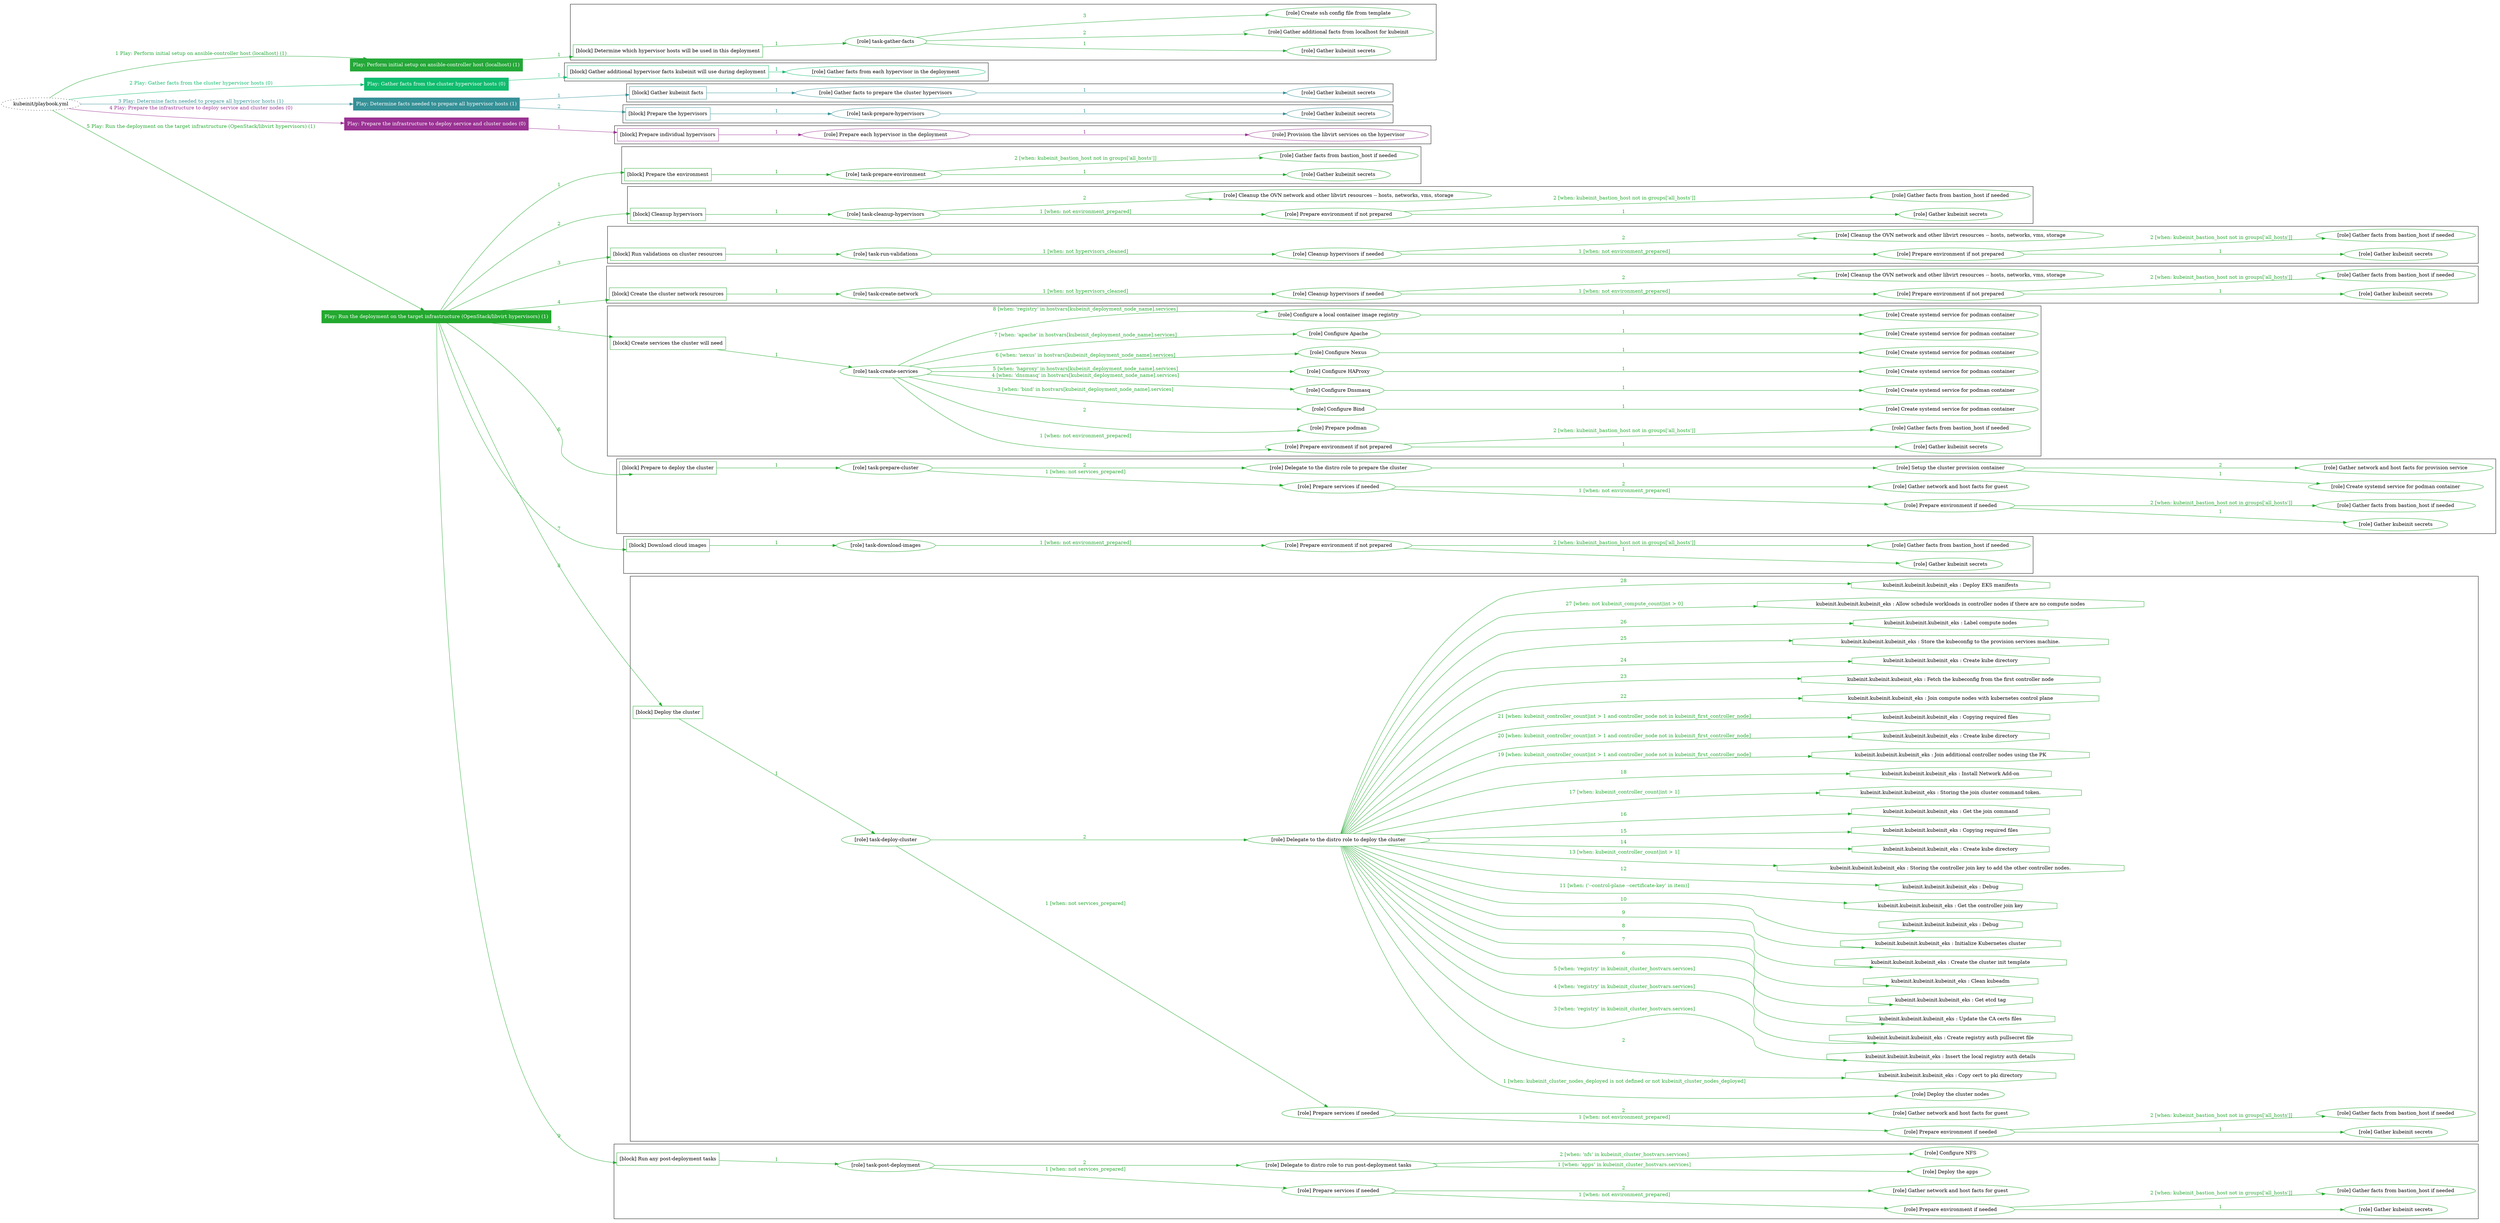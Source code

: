digraph {
	graph [concentrate=true ordering=in rankdir=LR ratio=fill]
	edge [esep=5 sep=10]
	"kubeinit/playbook.yml" [URL="/home/runner/work/kubeinit/kubeinit/kubeinit/playbook.yml" id=playbook_746a323a style=dotted]
	"kubeinit/playbook.yml" -> play_a300ea67 [label="1 Play: Perform initial setup on ansible-controller host (localhost) (1)" color="#24a838" fontcolor="#24a838" id=edge_play_a300ea67 labeltooltip="1 Play: Perform initial setup on ansible-controller host (localhost) (1)" tooltip="1 Play: Perform initial setup on ansible-controller host (localhost) (1)"]
	subgraph "Play: Perform initial setup on ansible-controller host (localhost) (1)" {
		play_a300ea67 [label="Play: Perform initial setup on ansible-controller host (localhost) (1)" URL="/home/runner/work/kubeinit/kubeinit/kubeinit/playbook.yml" color="#24a838" fontcolor="#ffffff" id=play_a300ea67 shape=box style=filled tooltip=localhost]
		play_a300ea67 -> block_5d491b5d [label=1 color="#24a838" fontcolor="#24a838" id=edge_block_5d491b5d labeltooltip=1 tooltip=1]
		subgraph cluster_block_5d491b5d {
			block_5d491b5d [label="[block] Determine which hypervisor hosts will be used in this deployment" URL="/home/runner/work/kubeinit/kubeinit/kubeinit/playbook.yml" color="#24a838" id=block_5d491b5d labeltooltip="Determine which hypervisor hosts will be used in this deployment" shape=box tooltip="Determine which hypervisor hosts will be used in this deployment"]
			block_5d491b5d -> role_4b0a0194 [label="1 " color="#24a838" fontcolor="#24a838" id=edge_role_4b0a0194 labeltooltip="1 " tooltip="1 "]
			subgraph "task-gather-facts" {
				role_4b0a0194 [label="[role] task-gather-facts" URL="/home/runner/work/kubeinit/kubeinit/kubeinit/playbook.yml" color="#24a838" id=role_4b0a0194 tooltip="task-gather-facts"]
				role_4b0a0194 -> role_3c1917cd [label="1 " color="#24a838" fontcolor="#24a838" id=edge_role_3c1917cd labeltooltip="1 " tooltip="1 "]
				subgraph "Gather kubeinit secrets" {
					role_3c1917cd [label="[role] Gather kubeinit secrets" URL="/home/runner/.ansible/collections/ansible_collections/kubeinit/kubeinit/roles/kubeinit_prepare/tasks/build_hypervisors_group.yml" color="#24a838" id=role_3c1917cd tooltip="Gather kubeinit secrets"]
				}
				role_4b0a0194 -> role_5224cc52 [label="2 " color="#24a838" fontcolor="#24a838" id=edge_role_5224cc52 labeltooltip="2 " tooltip="2 "]
				subgraph "Gather additional facts from localhost for kubeinit" {
					role_5224cc52 [label="[role] Gather additional facts from localhost for kubeinit" URL="/home/runner/.ansible/collections/ansible_collections/kubeinit/kubeinit/roles/kubeinit_prepare/tasks/build_hypervisors_group.yml" color="#24a838" id=role_5224cc52 tooltip="Gather additional facts from localhost for kubeinit"]
				}
				role_4b0a0194 -> role_1fc1bfe0 [label="3 " color="#24a838" fontcolor="#24a838" id=edge_role_1fc1bfe0 labeltooltip="3 " tooltip="3 "]
				subgraph "Create ssh config file from template" {
					role_1fc1bfe0 [label="[role] Create ssh config file from template" URL="/home/runner/.ansible/collections/ansible_collections/kubeinit/kubeinit/roles/kubeinit_prepare/tasks/build_hypervisors_group.yml" color="#24a838" id=role_1fc1bfe0 tooltip="Create ssh config file from template"]
				}
			}
		}
	}
	"kubeinit/playbook.yml" -> play_e1c4ad8a [label="2 Play: Gather facts from the cluster hypervisor hosts (0)" color="#10bc6e" fontcolor="#10bc6e" id=edge_play_e1c4ad8a labeltooltip="2 Play: Gather facts from the cluster hypervisor hosts (0)" tooltip="2 Play: Gather facts from the cluster hypervisor hosts (0)"]
	subgraph "Play: Gather facts from the cluster hypervisor hosts (0)" {
		play_e1c4ad8a [label="Play: Gather facts from the cluster hypervisor hosts (0)" URL="/home/runner/work/kubeinit/kubeinit/kubeinit/playbook.yml" color="#10bc6e" fontcolor="#ffffff" id=play_e1c4ad8a shape=box style=filled tooltip="Play: Gather facts from the cluster hypervisor hosts (0)"]
		play_e1c4ad8a -> block_bcd85cde [label=1 color="#10bc6e" fontcolor="#10bc6e" id=edge_block_bcd85cde labeltooltip=1 tooltip=1]
		subgraph cluster_block_bcd85cde {
			block_bcd85cde [label="[block] Gather additional hypervisor facts kubeinit will use during deployment" URL="/home/runner/work/kubeinit/kubeinit/kubeinit/playbook.yml" color="#10bc6e" id=block_bcd85cde labeltooltip="Gather additional hypervisor facts kubeinit will use during deployment" shape=box tooltip="Gather additional hypervisor facts kubeinit will use during deployment"]
			block_bcd85cde -> role_184caa2f [label="1 " color="#10bc6e" fontcolor="#10bc6e" id=edge_role_184caa2f labeltooltip="1 " tooltip="1 "]
			subgraph "Gather facts from each hypervisor in the deployment" {
				role_184caa2f [label="[role] Gather facts from each hypervisor in the deployment" URL="/home/runner/work/kubeinit/kubeinit/kubeinit/playbook.yml" color="#10bc6e" id=role_184caa2f tooltip="Gather facts from each hypervisor in the deployment"]
			}
		}
	}
	"kubeinit/playbook.yml" -> play_06c9a5bb [label="3 Play: Determine facts needed to prepare all hypervisor hosts (1)" color="#359197" fontcolor="#359197" id=edge_play_06c9a5bb labeltooltip="3 Play: Determine facts needed to prepare all hypervisor hosts (1)" tooltip="3 Play: Determine facts needed to prepare all hypervisor hosts (1)"]
	subgraph "Play: Determine facts needed to prepare all hypervisor hosts (1)" {
		play_06c9a5bb [label="Play: Determine facts needed to prepare all hypervisor hosts (1)" URL="/home/runner/work/kubeinit/kubeinit/kubeinit/playbook.yml" color="#359197" fontcolor="#ffffff" id=play_06c9a5bb shape=box style=filled tooltip=localhost]
		play_06c9a5bb -> block_dc3a97ef [label=1 color="#359197" fontcolor="#359197" id=edge_block_dc3a97ef labeltooltip=1 tooltip=1]
		subgraph cluster_block_dc3a97ef {
			block_dc3a97ef [label="[block] Gather kubeinit facts" URL="/home/runner/work/kubeinit/kubeinit/kubeinit/playbook.yml" color="#359197" id=block_dc3a97ef labeltooltip="Gather kubeinit facts" shape=box tooltip="Gather kubeinit facts"]
			block_dc3a97ef -> role_d7976b6c [label="1 " color="#359197" fontcolor="#359197" id=edge_role_d7976b6c labeltooltip="1 " tooltip="1 "]
			subgraph "Gather facts to prepare the cluster hypervisors" {
				role_d7976b6c [label="[role] Gather facts to prepare the cluster hypervisors" URL="/home/runner/work/kubeinit/kubeinit/kubeinit/playbook.yml" color="#359197" id=role_d7976b6c tooltip="Gather facts to prepare the cluster hypervisors"]
				role_d7976b6c -> role_2cb27401 [label="1 " color="#359197" fontcolor="#359197" id=edge_role_2cb27401 labeltooltip="1 " tooltip="1 "]
				subgraph "Gather kubeinit secrets" {
					role_2cb27401 [label="[role] Gather kubeinit secrets" URL="/home/runner/.ansible/collections/ansible_collections/kubeinit/kubeinit/roles/kubeinit_prepare/tasks/gather_kubeinit_facts.yml" color="#359197" id=role_2cb27401 tooltip="Gather kubeinit secrets"]
				}
			}
		}
		play_06c9a5bb -> block_6faeb399 [label=2 color="#359197" fontcolor="#359197" id=edge_block_6faeb399 labeltooltip=2 tooltip=2]
		subgraph cluster_block_6faeb399 {
			block_6faeb399 [label="[block] Prepare the hypervisors" URL="/home/runner/work/kubeinit/kubeinit/kubeinit/playbook.yml" color="#359197" id=block_6faeb399 labeltooltip="Prepare the hypervisors" shape=box tooltip="Prepare the hypervisors"]
			block_6faeb399 -> role_5ba8c4b2 [label="1 " color="#359197" fontcolor="#359197" id=edge_role_5ba8c4b2 labeltooltip="1 " tooltip="1 "]
			subgraph "task-prepare-hypervisors" {
				role_5ba8c4b2 [label="[role] task-prepare-hypervisors" URL="/home/runner/work/kubeinit/kubeinit/kubeinit/playbook.yml" color="#359197" id=role_5ba8c4b2 tooltip="task-prepare-hypervisors"]
				role_5ba8c4b2 -> role_901b7e77 [label="1 " color="#359197" fontcolor="#359197" id=edge_role_901b7e77 labeltooltip="1 " tooltip="1 "]
				subgraph "Gather kubeinit secrets" {
					role_901b7e77 [label="[role] Gather kubeinit secrets" URL="/home/runner/.ansible/collections/ansible_collections/kubeinit/kubeinit/roles/kubeinit_prepare/tasks/gather_kubeinit_facts.yml" color="#359197" id=role_901b7e77 tooltip="Gather kubeinit secrets"]
				}
			}
		}
	}
	"kubeinit/playbook.yml" -> play_725c4059 [label="4 Play: Prepare the infrastructure to deploy service and cluster nodes (0)" color="#9a3293" fontcolor="#9a3293" id=edge_play_725c4059 labeltooltip="4 Play: Prepare the infrastructure to deploy service and cluster nodes (0)" tooltip="4 Play: Prepare the infrastructure to deploy service and cluster nodes (0)"]
	subgraph "Play: Prepare the infrastructure to deploy service and cluster nodes (0)" {
		play_725c4059 [label="Play: Prepare the infrastructure to deploy service and cluster nodes (0)" URL="/home/runner/work/kubeinit/kubeinit/kubeinit/playbook.yml" color="#9a3293" fontcolor="#ffffff" id=play_725c4059 shape=box style=filled tooltip="Play: Prepare the infrastructure to deploy service and cluster nodes (0)"]
		play_725c4059 -> block_811678dd [label=1 color="#9a3293" fontcolor="#9a3293" id=edge_block_811678dd labeltooltip=1 tooltip=1]
		subgraph cluster_block_811678dd {
			block_811678dd [label="[block] Prepare individual hypervisors" URL="/home/runner/work/kubeinit/kubeinit/kubeinit/playbook.yml" color="#9a3293" id=block_811678dd labeltooltip="Prepare individual hypervisors" shape=box tooltip="Prepare individual hypervisors"]
			block_811678dd -> role_677197d8 [label="1 " color="#9a3293" fontcolor="#9a3293" id=edge_role_677197d8 labeltooltip="1 " tooltip="1 "]
			subgraph "Prepare each hypervisor in the deployment" {
				role_677197d8 [label="[role] Prepare each hypervisor in the deployment" URL="/home/runner/work/kubeinit/kubeinit/kubeinit/playbook.yml" color="#9a3293" id=role_677197d8 tooltip="Prepare each hypervisor in the deployment"]
				role_677197d8 -> role_4859cd60 [label="1 " color="#9a3293" fontcolor="#9a3293" id=edge_role_4859cd60 labeltooltip="1 " tooltip="1 "]
				subgraph "Provision the libvirt services on the hypervisor" {
					role_4859cd60 [label="[role] Provision the libvirt services on the hypervisor" URL="/home/runner/.ansible/collections/ansible_collections/kubeinit/kubeinit/roles/kubeinit_prepare/tasks/prepare_hypervisor.yml" color="#9a3293" id=role_4859cd60 tooltip="Provision the libvirt services on the hypervisor"]
				}
			}
		}
	}
	"kubeinit/playbook.yml" -> play_3e1e4f34 [label="5 Play: Run the deployment on the target infrastructure (OpenStack/libvirt hypervisors) (1)" color="#23a92f" fontcolor="#23a92f" id=edge_play_3e1e4f34 labeltooltip="5 Play: Run the deployment on the target infrastructure (OpenStack/libvirt hypervisors) (1)" tooltip="5 Play: Run the deployment on the target infrastructure (OpenStack/libvirt hypervisors) (1)"]
	subgraph "Play: Run the deployment on the target infrastructure (OpenStack/libvirt hypervisors) (1)" {
		play_3e1e4f34 [label="Play: Run the deployment on the target infrastructure (OpenStack/libvirt hypervisors) (1)" URL="/home/runner/work/kubeinit/kubeinit/kubeinit/playbook.yml" color="#23a92f" fontcolor="#ffffff" id=play_3e1e4f34 shape=box style=filled tooltip=localhost]
		play_3e1e4f34 -> block_1f78259b [label=1 color="#23a92f" fontcolor="#23a92f" id=edge_block_1f78259b labeltooltip=1 tooltip=1]
		subgraph cluster_block_1f78259b {
			block_1f78259b [label="[block] Prepare the environment" URL="/home/runner/work/kubeinit/kubeinit/kubeinit/playbook.yml" color="#23a92f" id=block_1f78259b labeltooltip="Prepare the environment" shape=box tooltip="Prepare the environment"]
			block_1f78259b -> role_e3faae26 [label="1 " color="#23a92f" fontcolor="#23a92f" id=edge_role_e3faae26 labeltooltip="1 " tooltip="1 "]
			subgraph "task-prepare-environment" {
				role_e3faae26 [label="[role] task-prepare-environment" URL="/home/runner/work/kubeinit/kubeinit/kubeinit/playbook.yml" color="#23a92f" id=role_e3faae26 tooltip="task-prepare-environment"]
				role_e3faae26 -> role_914880ca [label="1 " color="#23a92f" fontcolor="#23a92f" id=edge_role_914880ca labeltooltip="1 " tooltip="1 "]
				subgraph "Gather kubeinit secrets" {
					role_914880ca [label="[role] Gather kubeinit secrets" URL="/home/runner/.ansible/collections/ansible_collections/kubeinit/kubeinit/roles/kubeinit_prepare/tasks/gather_kubeinit_facts.yml" color="#23a92f" id=role_914880ca tooltip="Gather kubeinit secrets"]
				}
				role_e3faae26 -> role_8687ccd2 [label="2 [when: kubeinit_bastion_host not in groups['all_hosts']]" color="#23a92f" fontcolor="#23a92f" id=edge_role_8687ccd2 labeltooltip="2 [when: kubeinit_bastion_host not in groups['all_hosts']]" tooltip="2 [when: kubeinit_bastion_host not in groups['all_hosts']]"]
				subgraph "Gather facts from bastion_host if needed" {
					role_8687ccd2 [label="[role] Gather facts from bastion_host if needed" URL="/home/runner/.ansible/collections/ansible_collections/kubeinit/kubeinit/roles/kubeinit_prepare/tasks/main.yml" color="#23a92f" id=role_8687ccd2 tooltip="Gather facts from bastion_host if needed"]
				}
			}
		}
		play_3e1e4f34 -> block_9e914727 [label=2 color="#23a92f" fontcolor="#23a92f" id=edge_block_9e914727 labeltooltip=2 tooltip=2]
		subgraph cluster_block_9e914727 {
			block_9e914727 [label="[block] Cleanup hypervisors" URL="/home/runner/work/kubeinit/kubeinit/kubeinit/playbook.yml" color="#23a92f" id=block_9e914727 labeltooltip="Cleanup hypervisors" shape=box tooltip="Cleanup hypervisors"]
			block_9e914727 -> role_1774b829 [label="1 " color="#23a92f" fontcolor="#23a92f" id=edge_role_1774b829 labeltooltip="1 " tooltip="1 "]
			subgraph "task-cleanup-hypervisors" {
				role_1774b829 [label="[role] task-cleanup-hypervisors" URL="/home/runner/work/kubeinit/kubeinit/kubeinit/playbook.yml" color="#23a92f" id=role_1774b829 tooltip="task-cleanup-hypervisors"]
				role_1774b829 -> role_85f66c13 [label="1 [when: not environment_prepared]" color="#23a92f" fontcolor="#23a92f" id=edge_role_85f66c13 labeltooltip="1 [when: not environment_prepared]" tooltip="1 [when: not environment_prepared]"]
				subgraph "Prepare environment if not prepared" {
					role_85f66c13 [label="[role] Prepare environment if not prepared" URL="/home/runner/.ansible/collections/ansible_collections/kubeinit/kubeinit/roles/kubeinit_libvirt/tasks/cleanup_hypervisors.yml" color="#23a92f" id=role_85f66c13 tooltip="Prepare environment if not prepared"]
					role_85f66c13 -> role_9ff0539e [label="1 " color="#23a92f" fontcolor="#23a92f" id=edge_role_9ff0539e labeltooltip="1 " tooltip="1 "]
					subgraph "Gather kubeinit secrets" {
						role_9ff0539e [label="[role] Gather kubeinit secrets" URL="/home/runner/.ansible/collections/ansible_collections/kubeinit/kubeinit/roles/kubeinit_prepare/tasks/gather_kubeinit_facts.yml" color="#23a92f" id=role_9ff0539e tooltip="Gather kubeinit secrets"]
					}
					role_85f66c13 -> role_e9ded667 [label="2 [when: kubeinit_bastion_host not in groups['all_hosts']]" color="#23a92f" fontcolor="#23a92f" id=edge_role_e9ded667 labeltooltip="2 [when: kubeinit_bastion_host not in groups['all_hosts']]" tooltip="2 [when: kubeinit_bastion_host not in groups['all_hosts']]"]
					subgraph "Gather facts from bastion_host if needed" {
						role_e9ded667 [label="[role] Gather facts from bastion_host if needed" URL="/home/runner/.ansible/collections/ansible_collections/kubeinit/kubeinit/roles/kubeinit_prepare/tasks/main.yml" color="#23a92f" id=role_e9ded667 tooltip="Gather facts from bastion_host if needed"]
					}
				}
				role_1774b829 -> role_7950bc09 [label="2 " color="#23a92f" fontcolor="#23a92f" id=edge_role_7950bc09 labeltooltip="2 " tooltip="2 "]
				subgraph "Cleanup the OVN network and other libvirt resources -- hosts, networks, vms, storage" {
					role_7950bc09 [label="[role] Cleanup the OVN network and other libvirt resources -- hosts, networks, vms, storage" URL="/home/runner/.ansible/collections/ansible_collections/kubeinit/kubeinit/roles/kubeinit_libvirt/tasks/cleanup_hypervisors.yml" color="#23a92f" id=role_7950bc09 tooltip="Cleanup the OVN network and other libvirt resources -- hosts, networks, vms, storage"]
				}
			}
		}
		play_3e1e4f34 -> block_971534c6 [label=3 color="#23a92f" fontcolor="#23a92f" id=edge_block_971534c6 labeltooltip=3 tooltip=3]
		subgraph cluster_block_971534c6 {
			block_971534c6 [label="[block] Run validations on cluster resources" URL="/home/runner/work/kubeinit/kubeinit/kubeinit/playbook.yml" color="#23a92f" id=block_971534c6 labeltooltip="Run validations on cluster resources" shape=box tooltip="Run validations on cluster resources"]
			block_971534c6 -> role_bf90e08a [label="1 " color="#23a92f" fontcolor="#23a92f" id=edge_role_bf90e08a labeltooltip="1 " tooltip="1 "]
			subgraph "task-run-validations" {
				role_bf90e08a [label="[role] task-run-validations" URL="/home/runner/work/kubeinit/kubeinit/kubeinit/playbook.yml" color="#23a92f" id=role_bf90e08a tooltip="task-run-validations"]
				role_bf90e08a -> role_d5d74c63 [label="1 [when: not hypervisors_cleaned]" color="#23a92f" fontcolor="#23a92f" id=edge_role_d5d74c63 labeltooltip="1 [when: not hypervisors_cleaned]" tooltip="1 [when: not hypervisors_cleaned]"]
				subgraph "Cleanup hypervisors if needed" {
					role_d5d74c63 [label="[role] Cleanup hypervisors if needed" URL="/home/runner/.ansible/collections/ansible_collections/kubeinit/kubeinit/roles/kubeinit_validations/tasks/main.yml" color="#23a92f" id=role_d5d74c63 tooltip="Cleanup hypervisors if needed"]
					role_d5d74c63 -> role_0e574d71 [label="1 [when: not environment_prepared]" color="#23a92f" fontcolor="#23a92f" id=edge_role_0e574d71 labeltooltip="1 [when: not environment_prepared]" tooltip="1 [when: not environment_prepared]"]
					subgraph "Prepare environment if not prepared" {
						role_0e574d71 [label="[role] Prepare environment if not prepared" URL="/home/runner/.ansible/collections/ansible_collections/kubeinit/kubeinit/roles/kubeinit_libvirt/tasks/cleanup_hypervisors.yml" color="#23a92f" id=role_0e574d71 tooltip="Prepare environment if not prepared"]
						role_0e574d71 -> role_09e2b46e [label="1 " color="#23a92f" fontcolor="#23a92f" id=edge_role_09e2b46e labeltooltip="1 " tooltip="1 "]
						subgraph "Gather kubeinit secrets" {
							role_09e2b46e [label="[role] Gather kubeinit secrets" URL="/home/runner/.ansible/collections/ansible_collections/kubeinit/kubeinit/roles/kubeinit_prepare/tasks/gather_kubeinit_facts.yml" color="#23a92f" id=role_09e2b46e tooltip="Gather kubeinit secrets"]
						}
						role_0e574d71 -> role_e04991d8 [label="2 [when: kubeinit_bastion_host not in groups['all_hosts']]" color="#23a92f" fontcolor="#23a92f" id=edge_role_e04991d8 labeltooltip="2 [when: kubeinit_bastion_host not in groups['all_hosts']]" tooltip="2 [when: kubeinit_bastion_host not in groups['all_hosts']]"]
						subgraph "Gather facts from bastion_host if needed" {
							role_e04991d8 [label="[role] Gather facts from bastion_host if needed" URL="/home/runner/.ansible/collections/ansible_collections/kubeinit/kubeinit/roles/kubeinit_prepare/tasks/main.yml" color="#23a92f" id=role_e04991d8 tooltip="Gather facts from bastion_host if needed"]
						}
					}
					role_d5d74c63 -> role_79f20612 [label="2 " color="#23a92f" fontcolor="#23a92f" id=edge_role_79f20612 labeltooltip="2 " tooltip="2 "]
					subgraph "Cleanup the OVN network and other libvirt resources -- hosts, networks, vms, storage" {
						role_79f20612 [label="[role] Cleanup the OVN network and other libvirt resources -- hosts, networks, vms, storage" URL="/home/runner/.ansible/collections/ansible_collections/kubeinit/kubeinit/roles/kubeinit_libvirt/tasks/cleanup_hypervisors.yml" color="#23a92f" id=role_79f20612 tooltip="Cleanup the OVN network and other libvirt resources -- hosts, networks, vms, storage"]
					}
				}
			}
		}
		play_3e1e4f34 -> block_6cf90684 [label=4 color="#23a92f" fontcolor="#23a92f" id=edge_block_6cf90684 labeltooltip=4 tooltip=4]
		subgraph cluster_block_6cf90684 {
			block_6cf90684 [label="[block] Create the cluster network resources" URL="/home/runner/work/kubeinit/kubeinit/kubeinit/playbook.yml" color="#23a92f" id=block_6cf90684 labeltooltip="Create the cluster network resources" shape=box tooltip="Create the cluster network resources"]
			block_6cf90684 -> role_3c81f372 [label="1 " color="#23a92f" fontcolor="#23a92f" id=edge_role_3c81f372 labeltooltip="1 " tooltip="1 "]
			subgraph "task-create-network" {
				role_3c81f372 [label="[role] task-create-network" URL="/home/runner/work/kubeinit/kubeinit/kubeinit/playbook.yml" color="#23a92f" id=role_3c81f372 tooltip="task-create-network"]
				role_3c81f372 -> role_eb5cea1e [label="1 [when: not hypervisors_cleaned]" color="#23a92f" fontcolor="#23a92f" id=edge_role_eb5cea1e labeltooltip="1 [when: not hypervisors_cleaned]" tooltip="1 [when: not hypervisors_cleaned]"]
				subgraph "Cleanup hypervisors if needed" {
					role_eb5cea1e [label="[role] Cleanup hypervisors if needed" URL="/home/runner/.ansible/collections/ansible_collections/kubeinit/kubeinit/roles/kubeinit_libvirt/tasks/create_network.yml" color="#23a92f" id=role_eb5cea1e tooltip="Cleanup hypervisors if needed"]
					role_eb5cea1e -> role_31cf104b [label="1 [when: not environment_prepared]" color="#23a92f" fontcolor="#23a92f" id=edge_role_31cf104b labeltooltip="1 [when: not environment_prepared]" tooltip="1 [when: not environment_prepared]"]
					subgraph "Prepare environment if not prepared" {
						role_31cf104b [label="[role] Prepare environment if not prepared" URL="/home/runner/.ansible/collections/ansible_collections/kubeinit/kubeinit/roles/kubeinit_libvirt/tasks/cleanup_hypervisors.yml" color="#23a92f" id=role_31cf104b tooltip="Prepare environment if not prepared"]
						role_31cf104b -> role_b45deaff [label="1 " color="#23a92f" fontcolor="#23a92f" id=edge_role_b45deaff labeltooltip="1 " tooltip="1 "]
						subgraph "Gather kubeinit secrets" {
							role_b45deaff [label="[role] Gather kubeinit secrets" URL="/home/runner/.ansible/collections/ansible_collections/kubeinit/kubeinit/roles/kubeinit_prepare/tasks/gather_kubeinit_facts.yml" color="#23a92f" id=role_b45deaff tooltip="Gather kubeinit secrets"]
						}
						role_31cf104b -> role_4c3666cb [label="2 [when: kubeinit_bastion_host not in groups['all_hosts']]" color="#23a92f" fontcolor="#23a92f" id=edge_role_4c3666cb labeltooltip="2 [when: kubeinit_bastion_host not in groups['all_hosts']]" tooltip="2 [when: kubeinit_bastion_host not in groups['all_hosts']]"]
						subgraph "Gather facts from bastion_host if needed" {
							role_4c3666cb [label="[role] Gather facts from bastion_host if needed" URL="/home/runner/.ansible/collections/ansible_collections/kubeinit/kubeinit/roles/kubeinit_prepare/tasks/main.yml" color="#23a92f" id=role_4c3666cb tooltip="Gather facts from bastion_host if needed"]
						}
					}
					role_eb5cea1e -> role_ed750903 [label="2 " color="#23a92f" fontcolor="#23a92f" id=edge_role_ed750903 labeltooltip="2 " tooltip="2 "]
					subgraph "Cleanup the OVN network and other libvirt resources -- hosts, networks, vms, storage" {
						role_ed750903 [label="[role] Cleanup the OVN network and other libvirt resources -- hosts, networks, vms, storage" URL="/home/runner/.ansible/collections/ansible_collections/kubeinit/kubeinit/roles/kubeinit_libvirt/tasks/cleanup_hypervisors.yml" color="#23a92f" id=role_ed750903 tooltip="Cleanup the OVN network and other libvirt resources -- hosts, networks, vms, storage"]
					}
				}
			}
		}
		play_3e1e4f34 -> block_aed5ee37 [label=5 color="#23a92f" fontcolor="#23a92f" id=edge_block_aed5ee37 labeltooltip=5 tooltip=5]
		subgraph cluster_block_aed5ee37 {
			block_aed5ee37 [label="[block] Create services the cluster will need" URL="/home/runner/work/kubeinit/kubeinit/kubeinit/playbook.yml" color="#23a92f" id=block_aed5ee37 labeltooltip="Create services the cluster will need" shape=box tooltip="Create services the cluster will need"]
			block_aed5ee37 -> role_c24ee0a9 [label="1 " color="#23a92f" fontcolor="#23a92f" id=edge_role_c24ee0a9 labeltooltip="1 " tooltip="1 "]
			subgraph "task-create-services" {
				role_c24ee0a9 [label="[role] task-create-services" URL="/home/runner/work/kubeinit/kubeinit/kubeinit/playbook.yml" color="#23a92f" id=role_c24ee0a9 tooltip="task-create-services"]
				role_c24ee0a9 -> role_20cab054 [label="1 [when: not environment_prepared]" color="#23a92f" fontcolor="#23a92f" id=edge_role_20cab054 labeltooltip="1 [when: not environment_prepared]" tooltip="1 [when: not environment_prepared]"]
				subgraph "Prepare environment if not prepared" {
					role_20cab054 [label="[role] Prepare environment if not prepared" URL="/home/runner/.ansible/collections/ansible_collections/kubeinit/kubeinit/roles/kubeinit_services/tasks/main.yml" color="#23a92f" id=role_20cab054 tooltip="Prepare environment if not prepared"]
					role_20cab054 -> role_5704df9a [label="1 " color="#23a92f" fontcolor="#23a92f" id=edge_role_5704df9a labeltooltip="1 " tooltip="1 "]
					subgraph "Gather kubeinit secrets" {
						role_5704df9a [label="[role] Gather kubeinit secrets" URL="/home/runner/.ansible/collections/ansible_collections/kubeinit/kubeinit/roles/kubeinit_prepare/tasks/gather_kubeinit_facts.yml" color="#23a92f" id=role_5704df9a tooltip="Gather kubeinit secrets"]
					}
					role_20cab054 -> role_d7593384 [label="2 [when: kubeinit_bastion_host not in groups['all_hosts']]" color="#23a92f" fontcolor="#23a92f" id=edge_role_d7593384 labeltooltip="2 [when: kubeinit_bastion_host not in groups['all_hosts']]" tooltip="2 [when: kubeinit_bastion_host not in groups['all_hosts']]"]
					subgraph "Gather facts from bastion_host if needed" {
						role_d7593384 [label="[role] Gather facts from bastion_host if needed" URL="/home/runner/.ansible/collections/ansible_collections/kubeinit/kubeinit/roles/kubeinit_prepare/tasks/main.yml" color="#23a92f" id=role_d7593384 tooltip="Gather facts from bastion_host if needed"]
					}
				}
				role_c24ee0a9 -> role_d643e0b0 [label="2 " color="#23a92f" fontcolor="#23a92f" id=edge_role_d643e0b0 labeltooltip="2 " tooltip="2 "]
				subgraph "Prepare podman" {
					role_d643e0b0 [label="[role] Prepare podman" URL="/home/runner/.ansible/collections/ansible_collections/kubeinit/kubeinit/roles/kubeinit_services/tasks/00_create_service_pod.yml" color="#23a92f" id=role_d643e0b0 tooltip="Prepare podman"]
				}
				role_c24ee0a9 -> role_f3a48f07 [label="3 [when: 'bind' in hostvars[kubeinit_deployment_node_name].services]" color="#23a92f" fontcolor="#23a92f" id=edge_role_f3a48f07 labeltooltip="3 [when: 'bind' in hostvars[kubeinit_deployment_node_name].services]" tooltip="3 [when: 'bind' in hostvars[kubeinit_deployment_node_name].services]"]
				subgraph "Configure Bind" {
					role_f3a48f07 [label="[role] Configure Bind" URL="/home/runner/.ansible/collections/ansible_collections/kubeinit/kubeinit/roles/kubeinit_services/tasks/start_services_containers.yml" color="#23a92f" id=role_f3a48f07 tooltip="Configure Bind"]
					role_f3a48f07 -> role_fc9f4311 [label="1 " color="#23a92f" fontcolor="#23a92f" id=edge_role_fc9f4311 labeltooltip="1 " tooltip="1 "]
					subgraph "Create systemd service for podman container" {
						role_fc9f4311 [label="[role] Create systemd service for podman container" URL="/home/runner/.ansible/collections/ansible_collections/kubeinit/kubeinit/roles/kubeinit_bind/tasks/main.yml" color="#23a92f" id=role_fc9f4311 tooltip="Create systemd service for podman container"]
					}
				}
				role_c24ee0a9 -> role_ba742183 [label="4 [when: 'dnsmasq' in hostvars[kubeinit_deployment_node_name].services]" color="#23a92f" fontcolor="#23a92f" id=edge_role_ba742183 labeltooltip="4 [when: 'dnsmasq' in hostvars[kubeinit_deployment_node_name].services]" tooltip="4 [when: 'dnsmasq' in hostvars[kubeinit_deployment_node_name].services]"]
				subgraph "Configure Dnsmasq" {
					role_ba742183 [label="[role] Configure Dnsmasq" URL="/home/runner/.ansible/collections/ansible_collections/kubeinit/kubeinit/roles/kubeinit_services/tasks/start_services_containers.yml" color="#23a92f" id=role_ba742183 tooltip="Configure Dnsmasq"]
					role_ba742183 -> role_017739c0 [label="1 " color="#23a92f" fontcolor="#23a92f" id=edge_role_017739c0 labeltooltip="1 " tooltip="1 "]
					subgraph "Create systemd service for podman container" {
						role_017739c0 [label="[role] Create systemd service for podman container" URL="/home/runner/.ansible/collections/ansible_collections/kubeinit/kubeinit/roles/kubeinit_dnsmasq/tasks/main.yml" color="#23a92f" id=role_017739c0 tooltip="Create systemd service for podman container"]
					}
				}
				role_c24ee0a9 -> role_f4aeae4a [label="5 [when: 'haproxy' in hostvars[kubeinit_deployment_node_name].services]" color="#23a92f" fontcolor="#23a92f" id=edge_role_f4aeae4a labeltooltip="5 [when: 'haproxy' in hostvars[kubeinit_deployment_node_name].services]" tooltip="5 [when: 'haproxy' in hostvars[kubeinit_deployment_node_name].services]"]
				subgraph "Configure HAProxy" {
					role_f4aeae4a [label="[role] Configure HAProxy" URL="/home/runner/.ansible/collections/ansible_collections/kubeinit/kubeinit/roles/kubeinit_services/tasks/start_services_containers.yml" color="#23a92f" id=role_f4aeae4a tooltip="Configure HAProxy"]
					role_f4aeae4a -> role_9ebd9088 [label="1 " color="#23a92f" fontcolor="#23a92f" id=edge_role_9ebd9088 labeltooltip="1 " tooltip="1 "]
					subgraph "Create systemd service for podman container" {
						role_9ebd9088 [label="[role] Create systemd service for podman container" URL="/home/runner/.ansible/collections/ansible_collections/kubeinit/kubeinit/roles/kubeinit_haproxy/tasks/main.yml" color="#23a92f" id=role_9ebd9088 tooltip="Create systemd service for podman container"]
					}
				}
				role_c24ee0a9 -> role_0553dde5 [label="6 [when: 'nexus' in hostvars[kubeinit_deployment_node_name].services]" color="#23a92f" fontcolor="#23a92f" id=edge_role_0553dde5 labeltooltip="6 [when: 'nexus' in hostvars[kubeinit_deployment_node_name].services]" tooltip="6 [when: 'nexus' in hostvars[kubeinit_deployment_node_name].services]"]
				subgraph "Configure Nexus" {
					role_0553dde5 [label="[role] Configure Nexus" URL="/home/runner/.ansible/collections/ansible_collections/kubeinit/kubeinit/roles/kubeinit_services/tasks/start_services_containers.yml" color="#23a92f" id=role_0553dde5 tooltip="Configure Nexus"]
					role_0553dde5 -> role_fbc4113d [label="1 " color="#23a92f" fontcolor="#23a92f" id=edge_role_fbc4113d labeltooltip="1 " tooltip="1 "]
					subgraph "Create systemd service for podman container" {
						role_fbc4113d [label="[role] Create systemd service for podman container" URL="/home/runner/.ansible/collections/ansible_collections/kubeinit/kubeinit/roles/kubeinit_nexus/tasks/main.yml" color="#23a92f" id=role_fbc4113d tooltip="Create systemd service for podman container"]
					}
				}
				role_c24ee0a9 -> role_914d6386 [label="7 [when: 'apache' in hostvars[kubeinit_deployment_node_name].services]" color="#23a92f" fontcolor="#23a92f" id=edge_role_914d6386 labeltooltip="7 [when: 'apache' in hostvars[kubeinit_deployment_node_name].services]" tooltip="7 [when: 'apache' in hostvars[kubeinit_deployment_node_name].services]"]
				subgraph "Configure Apache" {
					role_914d6386 [label="[role] Configure Apache" URL="/home/runner/.ansible/collections/ansible_collections/kubeinit/kubeinit/roles/kubeinit_services/tasks/start_services_containers.yml" color="#23a92f" id=role_914d6386 tooltip="Configure Apache"]
					role_914d6386 -> role_d851abf0 [label="1 " color="#23a92f" fontcolor="#23a92f" id=edge_role_d851abf0 labeltooltip="1 " tooltip="1 "]
					subgraph "Create systemd service for podman container" {
						role_d851abf0 [label="[role] Create systemd service for podman container" URL="/home/runner/.ansible/collections/ansible_collections/kubeinit/kubeinit/roles/kubeinit_apache/tasks/main.yml" color="#23a92f" id=role_d851abf0 tooltip="Create systemd service for podman container"]
					}
				}
				role_c24ee0a9 -> role_15a23b6c [label="8 [when: 'registry' in hostvars[kubeinit_deployment_node_name].services]" color="#23a92f" fontcolor="#23a92f" id=edge_role_15a23b6c labeltooltip="8 [when: 'registry' in hostvars[kubeinit_deployment_node_name].services]" tooltip="8 [when: 'registry' in hostvars[kubeinit_deployment_node_name].services]"]
				subgraph "Configure a local container image registry" {
					role_15a23b6c [label="[role] Configure a local container image registry" URL="/home/runner/.ansible/collections/ansible_collections/kubeinit/kubeinit/roles/kubeinit_services/tasks/start_services_containers.yml" color="#23a92f" id=role_15a23b6c tooltip="Configure a local container image registry"]
					role_15a23b6c -> role_498f7db2 [label="1 " color="#23a92f" fontcolor="#23a92f" id=edge_role_498f7db2 labeltooltip="1 " tooltip="1 "]
					subgraph "Create systemd service for podman container" {
						role_498f7db2 [label="[role] Create systemd service for podman container" URL="/home/runner/.ansible/collections/ansible_collections/kubeinit/kubeinit/roles/kubeinit_registry/tasks/main.yml" color="#23a92f" id=role_498f7db2 tooltip="Create systemd service for podman container"]
					}
				}
			}
		}
		play_3e1e4f34 -> block_bc8b844f [label=6 color="#23a92f" fontcolor="#23a92f" id=edge_block_bc8b844f labeltooltip=6 tooltip=6]
		subgraph cluster_block_bc8b844f {
			block_bc8b844f [label="[block] Prepare to deploy the cluster" URL="/home/runner/work/kubeinit/kubeinit/kubeinit/playbook.yml" color="#23a92f" id=block_bc8b844f labeltooltip="Prepare to deploy the cluster" shape=box tooltip="Prepare to deploy the cluster"]
			block_bc8b844f -> role_7762d462 [label="1 " color="#23a92f" fontcolor="#23a92f" id=edge_role_7762d462 labeltooltip="1 " tooltip="1 "]
			subgraph "task-prepare-cluster" {
				role_7762d462 [label="[role] task-prepare-cluster" URL="/home/runner/work/kubeinit/kubeinit/kubeinit/playbook.yml" color="#23a92f" id=role_7762d462 tooltip="task-prepare-cluster"]
				role_7762d462 -> role_fd695519 [label="1 [when: not services_prepared]" color="#23a92f" fontcolor="#23a92f" id=edge_role_fd695519 labeltooltip="1 [when: not services_prepared]" tooltip="1 [when: not services_prepared]"]
				subgraph "Prepare services if needed" {
					role_fd695519 [label="[role] Prepare services if needed" URL="/home/runner/.ansible/collections/ansible_collections/kubeinit/kubeinit/roles/kubeinit_prepare/tasks/prepare_cluster.yml" color="#23a92f" id=role_fd695519 tooltip="Prepare services if needed"]
					role_fd695519 -> role_b3a51bd5 [label="1 [when: not environment_prepared]" color="#23a92f" fontcolor="#23a92f" id=edge_role_b3a51bd5 labeltooltip="1 [when: not environment_prepared]" tooltip="1 [when: not environment_prepared]"]
					subgraph "Prepare environment if needed" {
						role_b3a51bd5 [label="[role] Prepare environment if needed" URL="/home/runner/.ansible/collections/ansible_collections/kubeinit/kubeinit/roles/kubeinit_services/tasks/prepare_services.yml" color="#23a92f" id=role_b3a51bd5 tooltip="Prepare environment if needed"]
						role_b3a51bd5 -> role_5a4882b8 [label="1 " color="#23a92f" fontcolor="#23a92f" id=edge_role_5a4882b8 labeltooltip="1 " tooltip="1 "]
						subgraph "Gather kubeinit secrets" {
							role_5a4882b8 [label="[role] Gather kubeinit secrets" URL="/home/runner/.ansible/collections/ansible_collections/kubeinit/kubeinit/roles/kubeinit_prepare/tasks/gather_kubeinit_facts.yml" color="#23a92f" id=role_5a4882b8 tooltip="Gather kubeinit secrets"]
						}
						role_b3a51bd5 -> role_6b794b78 [label="2 [when: kubeinit_bastion_host not in groups['all_hosts']]" color="#23a92f" fontcolor="#23a92f" id=edge_role_6b794b78 labeltooltip="2 [when: kubeinit_bastion_host not in groups['all_hosts']]" tooltip="2 [when: kubeinit_bastion_host not in groups['all_hosts']]"]
						subgraph "Gather facts from bastion_host if needed" {
							role_6b794b78 [label="[role] Gather facts from bastion_host if needed" URL="/home/runner/.ansible/collections/ansible_collections/kubeinit/kubeinit/roles/kubeinit_prepare/tasks/main.yml" color="#23a92f" id=role_6b794b78 tooltip="Gather facts from bastion_host if needed"]
						}
					}
					role_fd695519 -> role_b1432204 [label="2 " color="#23a92f" fontcolor="#23a92f" id=edge_role_b1432204 labeltooltip="2 " tooltip="2 "]
					subgraph "Gather network and host facts for guest" {
						role_b1432204 [label="[role] Gather network and host facts for guest" URL="/home/runner/.ansible/collections/ansible_collections/kubeinit/kubeinit/roles/kubeinit_services/tasks/prepare_services.yml" color="#23a92f" id=role_b1432204 tooltip="Gather network and host facts for guest"]
					}
				}
				role_7762d462 -> role_78a6eaae [label="2 " color="#23a92f" fontcolor="#23a92f" id=edge_role_78a6eaae labeltooltip="2 " tooltip="2 "]
				subgraph "Delegate to the distro role to prepare the cluster" {
					role_78a6eaae [label="[role] Delegate to the distro role to prepare the cluster" URL="/home/runner/.ansible/collections/ansible_collections/kubeinit/kubeinit/roles/kubeinit_prepare/tasks/prepare_cluster.yml" color="#23a92f" id=role_78a6eaae tooltip="Delegate to the distro role to prepare the cluster"]
					role_78a6eaae -> role_ae17af8e [label="1 " color="#23a92f" fontcolor="#23a92f" id=edge_role_ae17af8e labeltooltip="1 " tooltip="1 "]
					subgraph "Setup the cluster provision container" {
						role_ae17af8e [label="[role] Setup the cluster provision container" URL="/home/runner/.ansible/collections/ansible_collections/kubeinit/kubeinit/roles/kubeinit_eks/tasks/prepare_cluster.yml" color="#23a92f" id=role_ae17af8e tooltip="Setup the cluster provision container"]
						role_ae17af8e -> role_22212f39 [label="1 " color="#23a92f" fontcolor="#23a92f" id=edge_role_22212f39 labeltooltip="1 " tooltip="1 "]
						subgraph "Create systemd service for podman container" {
							role_22212f39 [label="[role] Create systemd service for podman container" URL="/home/runner/.ansible/collections/ansible_collections/kubeinit/kubeinit/roles/kubeinit_services/tasks/create_provision_container.yml" color="#23a92f" id=role_22212f39 tooltip="Create systemd service for podman container"]
						}
						role_ae17af8e -> role_ae96ff94 [label="2 " color="#23a92f" fontcolor="#23a92f" id=edge_role_ae96ff94 labeltooltip="2 " tooltip="2 "]
						subgraph "Gather network and host facts for provision service" {
							role_ae96ff94 [label="[role] Gather network and host facts for provision service" URL="/home/runner/.ansible/collections/ansible_collections/kubeinit/kubeinit/roles/kubeinit_services/tasks/create_provision_container.yml" color="#23a92f" id=role_ae96ff94 tooltip="Gather network and host facts for provision service"]
						}
					}
				}
			}
		}
		play_3e1e4f34 -> block_22594071 [label=7 color="#23a92f" fontcolor="#23a92f" id=edge_block_22594071 labeltooltip=7 tooltip=7]
		subgraph cluster_block_22594071 {
			block_22594071 [label="[block] Download cloud images" URL="/home/runner/work/kubeinit/kubeinit/kubeinit/playbook.yml" color="#23a92f" id=block_22594071 labeltooltip="Download cloud images" shape=box tooltip="Download cloud images"]
			block_22594071 -> role_1502d800 [label="1 " color="#23a92f" fontcolor="#23a92f" id=edge_role_1502d800 labeltooltip="1 " tooltip="1 "]
			subgraph "task-download-images" {
				role_1502d800 [label="[role] task-download-images" URL="/home/runner/work/kubeinit/kubeinit/kubeinit/playbook.yml" color="#23a92f" id=role_1502d800 tooltip="task-download-images"]
				role_1502d800 -> role_6c41e341 [label="1 [when: not environment_prepared]" color="#23a92f" fontcolor="#23a92f" id=edge_role_6c41e341 labeltooltip="1 [when: not environment_prepared]" tooltip="1 [when: not environment_prepared]"]
				subgraph "Prepare environment if not prepared" {
					role_6c41e341 [label="[role] Prepare environment if not prepared" URL="/home/runner/.ansible/collections/ansible_collections/kubeinit/kubeinit/roles/kubeinit_libvirt/tasks/download_cloud_images.yml" color="#23a92f" id=role_6c41e341 tooltip="Prepare environment if not prepared"]
					role_6c41e341 -> role_74c008de [label="1 " color="#23a92f" fontcolor="#23a92f" id=edge_role_74c008de labeltooltip="1 " tooltip="1 "]
					subgraph "Gather kubeinit secrets" {
						role_74c008de [label="[role] Gather kubeinit secrets" URL="/home/runner/.ansible/collections/ansible_collections/kubeinit/kubeinit/roles/kubeinit_prepare/tasks/gather_kubeinit_facts.yml" color="#23a92f" id=role_74c008de tooltip="Gather kubeinit secrets"]
					}
					role_6c41e341 -> role_762230e3 [label="2 [when: kubeinit_bastion_host not in groups['all_hosts']]" color="#23a92f" fontcolor="#23a92f" id=edge_role_762230e3 labeltooltip="2 [when: kubeinit_bastion_host not in groups['all_hosts']]" tooltip="2 [when: kubeinit_bastion_host not in groups['all_hosts']]"]
					subgraph "Gather facts from bastion_host if needed" {
						role_762230e3 [label="[role] Gather facts from bastion_host if needed" URL="/home/runner/.ansible/collections/ansible_collections/kubeinit/kubeinit/roles/kubeinit_prepare/tasks/main.yml" color="#23a92f" id=role_762230e3 tooltip="Gather facts from bastion_host if needed"]
					}
				}
			}
		}
		play_3e1e4f34 -> block_f8fcb0f8 [label=8 color="#23a92f" fontcolor="#23a92f" id=edge_block_f8fcb0f8 labeltooltip=8 tooltip=8]
		subgraph cluster_block_f8fcb0f8 {
			block_f8fcb0f8 [label="[block] Deploy the cluster" URL="/home/runner/work/kubeinit/kubeinit/kubeinit/playbook.yml" color="#23a92f" id=block_f8fcb0f8 labeltooltip="Deploy the cluster" shape=box tooltip="Deploy the cluster"]
			block_f8fcb0f8 -> role_0ba3cc82 [label="1 " color="#23a92f" fontcolor="#23a92f" id=edge_role_0ba3cc82 labeltooltip="1 " tooltip="1 "]
			subgraph "task-deploy-cluster" {
				role_0ba3cc82 [label="[role] task-deploy-cluster" URL="/home/runner/work/kubeinit/kubeinit/kubeinit/playbook.yml" color="#23a92f" id=role_0ba3cc82 tooltip="task-deploy-cluster"]
				role_0ba3cc82 -> role_a9322160 [label="1 [when: not services_prepared]" color="#23a92f" fontcolor="#23a92f" id=edge_role_a9322160 labeltooltip="1 [when: not services_prepared]" tooltip="1 [when: not services_prepared]"]
				subgraph "Prepare services if needed" {
					role_a9322160 [label="[role] Prepare services if needed" URL="/home/runner/.ansible/collections/ansible_collections/kubeinit/kubeinit/roles/kubeinit_prepare/tasks/deploy_cluster.yml" color="#23a92f" id=role_a9322160 tooltip="Prepare services if needed"]
					role_a9322160 -> role_9c5dffbf [label="1 [when: not environment_prepared]" color="#23a92f" fontcolor="#23a92f" id=edge_role_9c5dffbf labeltooltip="1 [when: not environment_prepared]" tooltip="1 [when: not environment_prepared]"]
					subgraph "Prepare environment if needed" {
						role_9c5dffbf [label="[role] Prepare environment if needed" URL="/home/runner/.ansible/collections/ansible_collections/kubeinit/kubeinit/roles/kubeinit_services/tasks/prepare_services.yml" color="#23a92f" id=role_9c5dffbf tooltip="Prepare environment if needed"]
						role_9c5dffbf -> role_ba10e3f1 [label="1 " color="#23a92f" fontcolor="#23a92f" id=edge_role_ba10e3f1 labeltooltip="1 " tooltip="1 "]
						subgraph "Gather kubeinit secrets" {
							role_ba10e3f1 [label="[role] Gather kubeinit secrets" URL="/home/runner/.ansible/collections/ansible_collections/kubeinit/kubeinit/roles/kubeinit_prepare/tasks/gather_kubeinit_facts.yml" color="#23a92f" id=role_ba10e3f1 tooltip="Gather kubeinit secrets"]
						}
						role_9c5dffbf -> role_53fef77a [label="2 [when: kubeinit_bastion_host not in groups['all_hosts']]" color="#23a92f" fontcolor="#23a92f" id=edge_role_53fef77a labeltooltip="2 [when: kubeinit_bastion_host not in groups['all_hosts']]" tooltip="2 [when: kubeinit_bastion_host not in groups['all_hosts']]"]
						subgraph "Gather facts from bastion_host if needed" {
							role_53fef77a [label="[role] Gather facts from bastion_host if needed" URL="/home/runner/.ansible/collections/ansible_collections/kubeinit/kubeinit/roles/kubeinit_prepare/tasks/main.yml" color="#23a92f" id=role_53fef77a tooltip="Gather facts from bastion_host if needed"]
						}
					}
					role_a9322160 -> role_92f1136e [label="2 " color="#23a92f" fontcolor="#23a92f" id=edge_role_92f1136e labeltooltip="2 " tooltip="2 "]
					subgraph "Gather network and host facts for guest" {
						role_92f1136e [label="[role] Gather network and host facts for guest" URL="/home/runner/.ansible/collections/ansible_collections/kubeinit/kubeinit/roles/kubeinit_services/tasks/prepare_services.yml" color="#23a92f" id=role_92f1136e tooltip="Gather network and host facts for guest"]
					}
				}
				role_0ba3cc82 -> role_c8f10582 [label="2 " color="#23a92f" fontcolor="#23a92f" id=edge_role_c8f10582 labeltooltip="2 " tooltip="2 "]
				subgraph "Delegate to the distro role to deploy the cluster" {
					role_c8f10582 [label="[role] Delegate to the distro role to deploy the cluster" URL="/home/runner/.ansible/collections/ansible_collections/kubeinit/kubeinit/roles/kubeinit_prepare/tasks/deploy_cluster.yml" color="#23a92f" id=role_c8f10582 tooltip="Delegate to the distro role to deploy the cluster"]
					role_c8f10582 -> role_91a1af0e [label="1 [when: kubeinit_cluster_nodes_deployed is not defined or not kubeinit_cluster_nodes_deployed]" color="#23a92f" fontcolor="#23a92f" id=edge_role_91a1af0e labeltooltip="1 [when: kubeinit_cluster_nodes_deployed is not defined or not kubeinit_cluster_nodes_deployed]" tooltip="1 [when: kubeinit_cluster_nodes_deployed is not defined or not kubeinit_cluster_nodes_deployed]"]
					subgraph "Deploy the cluster nodes" {
						role_91a1af0e [label="[role] Deploy the cluster nodes" URL="/home/runner/.ansible/collections/ansible_collections/kubeinit/kubeinit/roles/kubeinit_eks/tasks/main.yml" color="#23a92f" id=role_91a1af0e tooltip="Deploy the cluster nodes"]
					}
					task_793de072 [label="kubeinit.kubeinit.kubeinit_eks : Copy cert to pki directory" URL="/home/runner/.ansible/collections/ansible_collections/kubeinit/kubeinit/roles/kubeinit_eks/tasks/main.yml" color="#23a92f" id=task_793de072 shape=octagon tooltip="kubeinit.kubeinit.kubeinit_eks : Copy cert to pki directory"]
					role_c8f10582 -> task_793de072 [label="2 " color="#23a92f" fontcolor="#23a92f" id=edge_task_793de072 labeltooltip="2 " tooltip="2 "]
					task_e29e744b [label="kubeinit.kubeinit.kubeinit_eks : Insert the local registry auth details" URL="/home/runner/.ansible/collections/ansible_collections/kubeinit/kubeinit/roles/kubeinit_eks/tasks/main.yml" color="#23a92f" id=task_e29e744b shape=octagon tooltip="kubeinit.kubeinit.kubeinit_eks : Insert the local registry auth details"]
					role_c8f10582 -> task_e29e744b [label="3 [when: 'registry' in kubeinit_cluster_hostvars.services]" color="#23a92f" fontcolor="#23a92f" id=edge_task_e29e744b labeltooltip="3 [when: 'registry' in kubeinit_cluster_hostvars.services]" tooltip="3 [when: 'registry' in kubeinit_cluster_hostvars.services]"]
					task_15f0251e [label="kubeinit.kubeinit.kubeinit_eks : Create registry auth pullsecret file" URL="/home/runner/.ansible/collections/ansible_collections/kubeinit/kubeinit/roles/kubeinit_eks/tasks/main.yml" color="#23a92f" id=task_15f0251e shape=octagon tooltip="kubeinit.kubeinit.kubeinit_eks : Create registry auth pullsecret file"]
					role_c8f10582 -> task_15f0251e [label="4 [when: 'registry' in kubeinit_cluster_hostvars.services]" color="#23a92f" fontcolor="#23a92f" id=edge_task_15f0251e labeltooltip="4 [when: 'registry' in kubeinit_cluster_hostvars.services]" tooltip="4 [when: 'registry' in kubeinit_cluster_hostvars.services]"]
					task_18482a14 [label="kubeinit.kubeinit.kubeinit_eks : Update the CA certs files" URL="/home/runner/.ansible/collections/ansible_collections/kubeinit/kubeinit/roles/kubeinit_eks/tasks/main.yml" color="#23a92f" id=task_18482a14 shape=octagon tooltip="kubeinit.kubeinit.kubeinit_eks : Update the CA certs files"]
					role_c8f10582 -> task_18482a14 [label="5 [when: 'registry' in kubeinit_cluster_hostvars.services]" color="#23a92f" fontcolor="#23a92f" id=edge_task_18482a14 labeltooltip="5 [when: 'registry' in kubeinit_cluster_hostvars.services]" tooltip="5 [when: 'registry' in kubeinit_cluster_hostvars.services]"]
					task_c75853c8 [label="kubeinit.kubeinit.kubeinit_eks : Get etcd tag" URL="/home/runner/.ansible/collections/ansible_collections/kubeinit/kubeinit/roles/kubeinit_eks/tasks/main.yml" color="#23a92f" id=task_c75853c8 shape=octagon tooltip="kubeinit.kubeinit.kubeinit_eks : Get etcd tag"]
					role_c8f10582 -> task_c75853c8 [label="6 " color="#23a92f" fontcolor="#23a92f" id=edge_task_c75853c8 labeltooltip="6 " tooltip="6 "]
					task_a5567d6e [label="kubeinit.kubeinit.kubeinit_eks : Clean kubeadm" URL="/home/runner/.ansible/collections/ansible_collections/kubeinit/kubeinit/roles/kubeinit_eks/tasks/main.yml" color="#23a92f" id=task_a5567d6e shape=octagon tooltip="kubeinit.kubeinit.kubeinit_eks : Clean kubeadm"]
					role_c8f10582 -> task_a5567d6e [label="7 " color="#23a92f" fontcolor="#23a92f" id=edge_task_a5567d6e labeltooltip="7 " tooltip="7 "]
					task_61175efc [label="kubeinit.kubeinit.kubeinit_eks : Create the cluster init template" URL="/home/runner/.ansible/collections/ansible_collections/kubeinit/kubeinit/roles/kubeinit_eks/tasks/main.yml" color="#23a92f" id=task_61175efc shape=octagon tooltip="kubeinit.kubeinit.kubeinit_eks : Create the cluster init template"]
					role_c8f10582 -> task_61175efc [label="8 " color="#23a92f" fontcolor="#23a92f" id=edge_task_61175efc labeltooltip="8 " tooltip="8 "]
					task_796ee205 [label="kubeinit.kubeinit.kubeinit_eks : Initialize Kubernetes cluster" URL="/home/runner/.ansible/collections/ansible_collections/kubeinit/kubeinit/roles/kubeinit_eks/tasks/main.yml" color="#23a92f" id=task_796ee205 shape=octagon tooltip="kubeinit.kubeinit.kubeinit_eks : Initialize Kubernetes cluster"]
					role_c8f10582 -> task_796ee205 [label="9 " color="#23a92f" fontcolor="#23a92f" id=edge_task_796ee205 labeltooltip="9 " tooltip="9 "]
					task_362dfe25 [label="kubeinit.kubeinit.kubeinit_eks : Debug" URL="/home/runner/.ansible/collections/ansible_collections/kubeinit/kubeinit/roles/kubeinit_eks/tasks/main.yml" color="#23a92f" id=task_362dfe25 shape=octagon tooltip="kubeinit.kubeinit.kubeinit_eks : Debug"]
					role_c8f10582 -> task_362dfe25 [label="10 " color="#23a92f" fontcolor="#23a92f" id=edge_task_362dfe25 labeltooltip="10 " tooltip="10 "]
					task_5c2d95b1 [label="kubeinit.kubeinit.kubeinit_eks : Get the controller join key" URL="/home/runner/.ansible/collections/ansible_collections/kubeinit/kubeinit/roles/kubeinit_eks/tasks/main.yml" color="#23a92f" id=task_5c2d95b1 shape=octagon tooltip="kubeinit.kubeinit.kubeinit_eks : Get the controller join key"]
					role_c8f10582 -> task_5c2d95b1 [label="11 [when: ('--control-plane --certificate-key' in item)]" color="#23a92f" fontcolor="#23a92f" id=edge_task_5c2d95b1 labeltooltip="11 [when: ('--control-plane --certificate-key' in item)]" tooltip="11 [when: ('--control-plane --certificate-key' in item)]"]
					task_c70c9e37 [label="kubeinit.kubeinit.kubeinit_eks : Debug" URL="/home/runner/.ansible/collections/ansible_collections/kubeinit/kubeinit/roles/kubeinit_eks/tasks/main.yml" color="#23a92f" id=task_c70c9e37 shape=octagon tooltip="kubeinit.kubeinit.kubeinit_eks : Debug"]
					role_c8f10582 -> task_c70c9e37 [label="12 " color="#23a92f" fontcolor="#23a92f" id=edge_task_c70c9e37 labeltooltip="12 " tooltip="12 "]
					task_437d49c3 [label="kubeinit.kubeinit.kubeinit_eks : Storing the controller join key to add the other controller nodes." URL="/home/runner/.ansible/collections/ansible_collections/kubeinit/kubeinit/roles/kubeinit_eks/tasks/main.yml" color="#23a92f" id=task_437d49c3 shape=octagon tooltip="kubeinit.kubeinit.kubeinit_eks : Storing the controller join key to add the other controller nodes."]
					role_c8f10582 -> task_437d49c3 [label="13 [when: kubeinit_controller_count|int > 1]" color="#23a92f" fontcolor="#23a92f" id=edge_task_437d49c3 labeltooltip="13 [when: kubeinit_controller_count|int > 1]" tooltip="13 [when: kubeinit_controller_count|int > 1]"]
					task_01b74898 [label="kubeinit.kubeinit.kubeinit_eks : Create kube directory" URL="/home/runner/.ansible/collections/ansible_collections/kubeinit/kubeinit/roles/kubeinit_eks/tasks/main.yml" color="#23a92f" id=task_01b74898 shape=octagon tooltip="kubeinit.kubeinit.kubeinit_eks : Create kube directory"]
					role_c8f10582 -> task_01b74898 [label="14 " color="#23a92f" fontcolor="#23a92f" id=edge_task_01b74898 labeltooltip="14 " tooltip="14 "]
					task_5dca5e94 [label="kubeinit.kubeinit.kubeinit_eks : Copying required files" URL="/home/runner/.ansible/collections/ansible_collections/kubeinit/kubeinit/roles/kubeinit_eks/tasks/main.yml" color="#23a92f" id=task_5dca5e94 shape=octagon tooltip="kubeinit.kubeinit.kubeinit_eks : Copying required files"]
					role_c8f10582 -> task_5dca5e94 [label="15 " color="#23a92f" fontcolor="#23a92f" id=edge_task_5dca5e94 labeltooltip="15 " tooltip="15 "]
					task_720793dc [label="kubeinit.kubeinit.kubeinit_eks : Get the join command" URL="/home/runner/.ansible/collections/ansible_collections/kubeinit/kubeinit/roles/kubeinit_eks/tasks/main.yml" color="#23a92f" id=task_720793dc shape=octagon tooltip="kubeinit.kubeinit.kubeinit_eks : Get the join command"]
					role_c8f10582 -> task_720793dc [label="16 " color="#23a92f" fontcolor="#23a92f" id=edge_task_720793dc labeltooltip="16 " tooltip="16 "]
					task_1b9ae87d [label="kubeinit.kubeinit.kubeinit_eks : Storing the join cluster command token." URL="/home/runner/.ansible/collections/ansible_collections/kubeinit/kubeinit/roles/kubeinit_eks/tasks/main.yml" color="#23a92f" id=task_1b9ae87d shape=octagon tooltip="kubeinit.kubeinit.kubeinit_eks : Storing the join cluster command token."]
					role_c8f10582 -> task_1b9ae87d [label="17 [when: kubeinit_controller_count|int > 1]" color="#23a92f" fontcolor="#23a92f" id=edge_task_1b9ae87d labeltooltip="17 [when: kubeinit_controller_count|int > 1]" tooltip="17 [when: kubeinit_controller_count|int > 1]"]
					task_971aebbb [label="kubeinit.kubeinit.kubeinit_eks : Install Network Add-on" URL="/home/runner/.ansible/collections/ansible_collections/kubeinit/kubeinit/roles/kubeinit_eks/tasks/main.yml" color="#23a92f" id=task_971aebbb shape=octagon tooltip="kubeinit.kubeinit.kubeinit_eks : Install Network Add-on"]
					role_c8f10582 -> task_971aebbb [label="18 " color="#23a92f" fontcolor="#23a92f" id=edge_task_971aebbb labeltooltip="18 " tooltip="18 "]
					task_5b9fe3e8 [label="kubeinit.kubeinit.kubeinit_eks : Join additional controller nodes using the PK" URL="/home/runner/.ansible/collections/ansible_collections/kubeinit/kubeinit/roles/kubeinit_eks/tasks/main.yml" color="#23a92f" id=task_5b9fe3e8 shape=octagon tooltip="kubeinit.kubeinit.kubeinit_eks : Join additional controller nodes using the PK"]
					role_c8f10582 -> task_5b9fe3e8 [label="19 [when: kubeinit_controller_count|int > 1 and controller_node not in kubeinit_first_controller_node]" color="#23a92f" fontcolor="#23a92f" id=edge_task_5b9fe3e8 labeltooltip="19 [when: kubeinit_controller_count|int > 1 and controller_node not in kubeinit_first_controller_node]" tooltip="19 [when: kubeinit_controller_count|int > 1 and controller_node not in kubeinit_first_controller_node]"]
					task_4d1bbf91 [label="kubeinit.kubeinit.kubeinit_eks : Create kube directory" URL="/home/runner/.ansible/collections/ansible_collections/kubeinit/kubeinit/roles/kubeinit_eks/tasks/main.yml" color="#23a92f" id=task_4d1bbf91 shape=octagon tooltip="kubeinit.kubeinit.kubeinit_eks : Create kube directory"]
					role_c8f10582 -> task_4d1bbf91 [label="20 [when: kubeinit_controller_count|int > 1 and controller_node not in kubeinit_first_controller_node]" color="#23a92f" fontcolor="#23a92f" id=edge_task_4d1bbf91 labeltooltip="20 [when: kubeinit_controller_count|int > 1 and controller_node not in kubeinit_first_controller_node]" tooltip="20 [when: kubeinit_controller_count|int > 1 and controller_node not in kubeinit_first_controller_node]"]
					task_11fdfac1 [label="kubeinit.kubeinit.kubeinit_eks : Copying required files" URL="/home/runner/.ansible/collections/ansible_collections/kubeinit/kubeinit/roles/kubeinit_eks/tasks/main.yml" color="#23a92f" id=task_11fdfac1 shape=octagon tooltip="kubeinit.kubeinit.kubeinit_eks : Copying required files"]
					role_c8f10582 -> task_11fdfac1 [label="21 [when: kubeinit_controller_count|int > 1 and controller_node not in kubeinit_first_controller_node]" color="#23a92f" fontcolor="#23a92f" id=edge_task_11fdfac1 labeltooltip="21 [when: kubeinit_controller_count|int > 1 and controller_node not in kubeinit_first_controller_node]" tooltip="21 [when: kubeinit_controller_count|int > 1 and controller_node not in kubeinit_first_controller_node]"]
					task_24f02f9e [label="kubeinit.kubeinit.kubeinit_eks : Join compute nodes with kubernetes control plane" URL="/home/runner/.ansible/collections/ansible_collections/kubeinit/kubeinit/roles/kubeinit_eks/tasks/main.yml" color="#23a92f" id=task_24f02f9e shape=octagon tooltip="kubeinit.kubeinit.kubeinit_eks : Join compute nodes with kubernetes control plane"]
					role_c8f10582 -> task_24f02f9e [label="22 " color="#23a92f" fontcolor="#23a92f" id=edge_task_24f02f9e labeltooltip="22 " tooltip="22 "]
					task_54aaa577 [label="kubeinit.kubeinit.kubeinit_eks : Fetch the kubeconfig from the first controller node" URL="/home/runner/.ansible/collections/ansible_collections/kubeinit/kubeinit/roles/kubeinit_eks/tasks/main.yml" color="#23a92f" id=task_54aaa577 shape=octagon tooltip="kubeinit.kubeinit.kubeinit_eks : Fetch the kubeconfig from the first controller node"]
					role_c8f10582 -> task_54aaa577 [label="23 " color="#23a92f" fontcolor="#23a92f" id=edge_task_54aaa577 labeltooltip="23 " tooltip="23 "]
					task_87ec4557 [label="kubeinit.kubeinit.kubeinit_eks : Create kube directory" URL="/home/runner/.ansible/collections/ansible_collections/kubeinit/kubeinit/roles/kubeinit_eks/tasks/main.yml" color="#23a92f" id=task_87ec4557 shape=octagon tooltip="kubeinit.kubeinit.kubeinit_eks : Create kube directory"]
					role_c8f10582 -> task_87ec4557 [label="24 " color="#23a92f" fontcolor="#23a92f" id=edge_task_87ec4557 labeltooltip="24 " tooltip="24 "]
					task_42aa99d8 [label="kubeinit.kubeinit.kubeinit_eks : Store the kubeconfig to the provision services machine." URL="/home/runner/.ansible/collections/ansible_collections/kubeinit/kubeinit/roles/kubeinit_eks/tasks/main.yml" color="#23a92f" id=task_42aa99d8 shape=octagon tooltip="kubeinit.kubeinit.kubeinit_eks : Store the kubeconfig to the provision services machine."]
					role_c8f10582 -> task_42aa99d8 [label="25 " color="#23a92f" fontcolor="#23a92f" id=edge_task_42aa99d8 labeltooltip="25 " tooltip="25 "]
					task_e992eede [label="kubeinit.kubeinit.kubeinit_eks : Label compute nodes" URL="/home/runner/.ansible/collections/ansible_collections/kubeinit/kubeinit/roles/kubeinit_eks/tasks/main.yml" color="#23a92f" id=task_e992eede shape=octagon tooltip="kubeinit.kubeinit.kubeinit_eks : Label compute nodes"]
					role_c8f10582 -> task_e992eede [label="26 " color="#23a92f" fontcolor="#23a92f" id=edge_task_e992eede labeltooltip="26 " tooltip="26 "]
					task_441096c1 [label="kubeinit.kubeinit.kubeinit_eks : Allow schedule workloads in controller nodes if there are no compute nodes" URL="/home/runner/.ansible/collections/ansible_collections/kubeinit/kubeinit/roles/kubeinit_eks/tasks/main.yml" color="#23a92f" id=task_441096c1 shape=octagon tooltip="kubeinit.kubeinit.kubeinit_eks : Allow schedule workloads in controller nodes if there are no compute nodes"]
					role_c8f10582 -> task_441096c1 [label="27 [when: not kubeinit_compute_count|int > 0]" color="#23a92f" fontcolor="#23a92f" id=edge_task_441096c1 labeltooltip="27 [when: not kubeinit_compute_count|int > 0]" tooltip="27 [when: not kubeinit_compute_count|int > 0]"]
					task_095e64d1 [label="kubeinit.kubeinit.kubeinit_eks : Deploy EKS manifests" URL="/home/runner/.ansible/collections/ansible_collections/kubeinit/kubeinit/roles/kubeinit_eks/tasks/main.yml" color="#23a92f" id=task_095e64d1 shape=octagon tooltip="kubeinit.kubeinit.kubeinit_eks : Deploy EKS manifests"]
					role_c8f10582 -> task_095e64d1 [label="28 " color="#23a92f" fontcolor="#23a92f" id=edge_task_095e64d1 labeltooltip="28 " tooltip="28 "]
				}
			}
		}
		play_3e1e4f34 -> block_65038192 [label=9 color="#23a92f" fontcolor="#23a92f" id=edge_block_65038192 labeltooltip=9 tooltip=9]
		subgraph cluster_block_65038192 {
			block_65038192 [label="[block] Run any post-deployment tasks" URL="/home/runner/work/kubeinit/kubeinit/kubeinit/playbook.yml" color="#23a92f" id=block_65038192 labeltooltip="Run any post-deployment tasks" shape=box tooltip="Run any post-deployment tasks"]
			block_65038192 -> role_28a6bc73 [label="1 " color="#23a92f" fontcolor="#23a92f" id=edge_role_28a6bc73 labeltooltip="1 " tooltip="1 "]
			subgraph "task-post-deployment" {
				role_28a6bc73 [label="[role] task-post-deployment" URL="/home/runner/work/kubeinit/kubeinit/kubeinit/playbook.yml" color="#23a92f" id=role_28a6bc73 tooltip="task-post-deployment"]
				role_28a6bc73 -> role_e8f29f5c [label="1 [when: not services_prepared]" color="#23a92f" fontcolor="#23a92f" id=edge_role_e8f29f5c labeltooltip="1 [when: not services_prepared]" tooltip="1 [when: not services_prepared]"]
				subgraph "Prepare services if needed" {
					role_e8f29f5c [label="[role] Prepare services if needed" URL="/home/runner/.ansible/collections/ansible_collections/kubeinit/kubeinit/roles/kubeinit_prepare/tasks/post_deployment.yml" color="#23a92f" id=role_e8f29f5c tooltip="Prepare services if needed"]
					role_e8f29f5c -> role_3993fed6 [label="1 [when: not environment_prepared]" color="#23a92f" fontcolor="#23a92f" id=edge_role_3993fed6 labeltooltip="1 [when: not environment_prepared]" tooltip="1 [when: not environment_prepared]"]
					subgraph "Prepare environment if needed" {
						role_3993fed6 [label="[role] Prepare environment if needed" URL="/home/runner/.ansible/collections/ansible_collections/kubeinit/kubeinit/roles/kubeinit_services/tasks/prepare_services.yml" color="#23a92f" id=role_3993fed6 tooltip="Prepare environment if needed"]
						role_3993fed6 -> role_a431a489 [label="1 " color="#23a92f" fontcolor="#23a92f" id=edge_role_a431a489 labeltooltip="1 " tooltip="1 "]
						subgraph "Gather kubeinit secrets" {
							role_a431a489 [label="[role] Gather kubeinit secrets" URL="/home/runner/.ansible/collections/ansible_collections/kubeinit/kubeinit/roles/kubeinit_prepare/tasks/gather_kubeinit_facts.yml" color="#23a92f" id=role_a431a489 tooltip="Gather kubeinit secrets"]
						}
						role_3993fed6 -> role_70e426fb [label="2 [when: kubeinit_bastion_host not in groups['all_hosts']]" color="#23a92f" fontcolor="#23a92f" id=edge_role_70e426fb labeltooltip="2 [when: kubeinit_bastion_host not in groups['all_hosts']]" tooltip="2 [when: kubeinit_bastion_host not in groups['all_hosts']]"]
						subgraph "Gather facts from bastion_host if needed" {
							role_70e426fb [label="[role] Gather facts from bastion_host if needed" URL="/home/runner/.ansible/collections/ansible_collections/kubeinit/kubeinit/roles/kubeinit_prepare/tasks/main.yml" color="#23a92f" id=role_70e426fb tooltip="Gather facts from bastion_host if needed"]
						}
					}
					role_e8f29f5c -> role_2e557b46 [label="2 " color="#23a92f" fontcolor="#23a92f" id=edge_role_2e557b46 labeltooltip="2 " tooltip="2 "]
					subgraph "Gather network and host facts for guest" {
						role_2e557b46 [label="[role] Gather network and host facts for guest" URL="/home/runner/.ansible/collections/ansible_collections/kubeinit/kubeinit/roles/kubeinit_services/tasks/prepare_services.yml" color="#23a92f" id=role_2e557b46 tooltip="Gather network and host facts for guest"]
					}
				}
				role_28a6bc73 -> role_3ea647b0 [label="2 " color="#23a92f" fontcolor="#23a92f" id=edge_role_3ea647b0 labeltooltip="2 " tooltip="2 "]
				subgraph "Delegate to distro role to run post-deployment tasks" {
					role_3ea647b0 [label="[role] Delegate to distro role to run post-deployment tasks" URL="/home/runner/.ansible/collections/ansible_collections/kubeinit/kubeinit/roles/kubeinit_prepare/tasks/post_deployment.yml" color="#23a92f" id=role_3ea647b0 tooltip="Delegate to distro role to run post-deployment tasks"]
					role_3ea647b0 -> role_03e29af2 [label="1 [when: 'apps' in kubeinit_cluster_hostvars.services]" color="#23a92f" fontcolor="#23a92f" id=edge_role_03e29af2 labeltooltip="1 [when: 'apps' in kubeinit_cluster_hostvars.services]" tooltip="1 [when: 'apps' in kubeinit_cluster_hostvars.services]"]
					subgraph "Deploy the apps" {
						role_03e29af2 [label="[role] Deploy the apps" URL="/home/runner/.ansible/collections/ansible_collections/kubeinit/kubeinit/roles/kubeinit_eks/tasks/post_deployment_tasks.yml" color="#23a92f" id=role_03e29af2 tooltip="Deploy the apps"]
					}
					role_3ea647b0 -> role_9408343f [label="2 [when: 'nfs' in kubeinit_cluster_hostvars.services]" color="#23a92f" fontcolor="#23a92f" id=edge_role_9408343f labeltooltip="2 [when: 'nfs' in kubeinit_cluster_hostvars.services]" tooltip="2 [when: 'nfs' in kubeinit_cluster_hostvars.services]"]
					subgraph "Configure NFS" {
						role_9408343f [label="[role] Configure NFS" URL="/home/runner/.ansible/collections/ansible_collections/kubeinit/kubeinit/roles/kubeinit_eks/tasks/post_deployment_tasks.yml" color="#23a92f" id=role_9408343f tooltip="Configure NFS"]
					}
				}
			}
		}
	}
}
